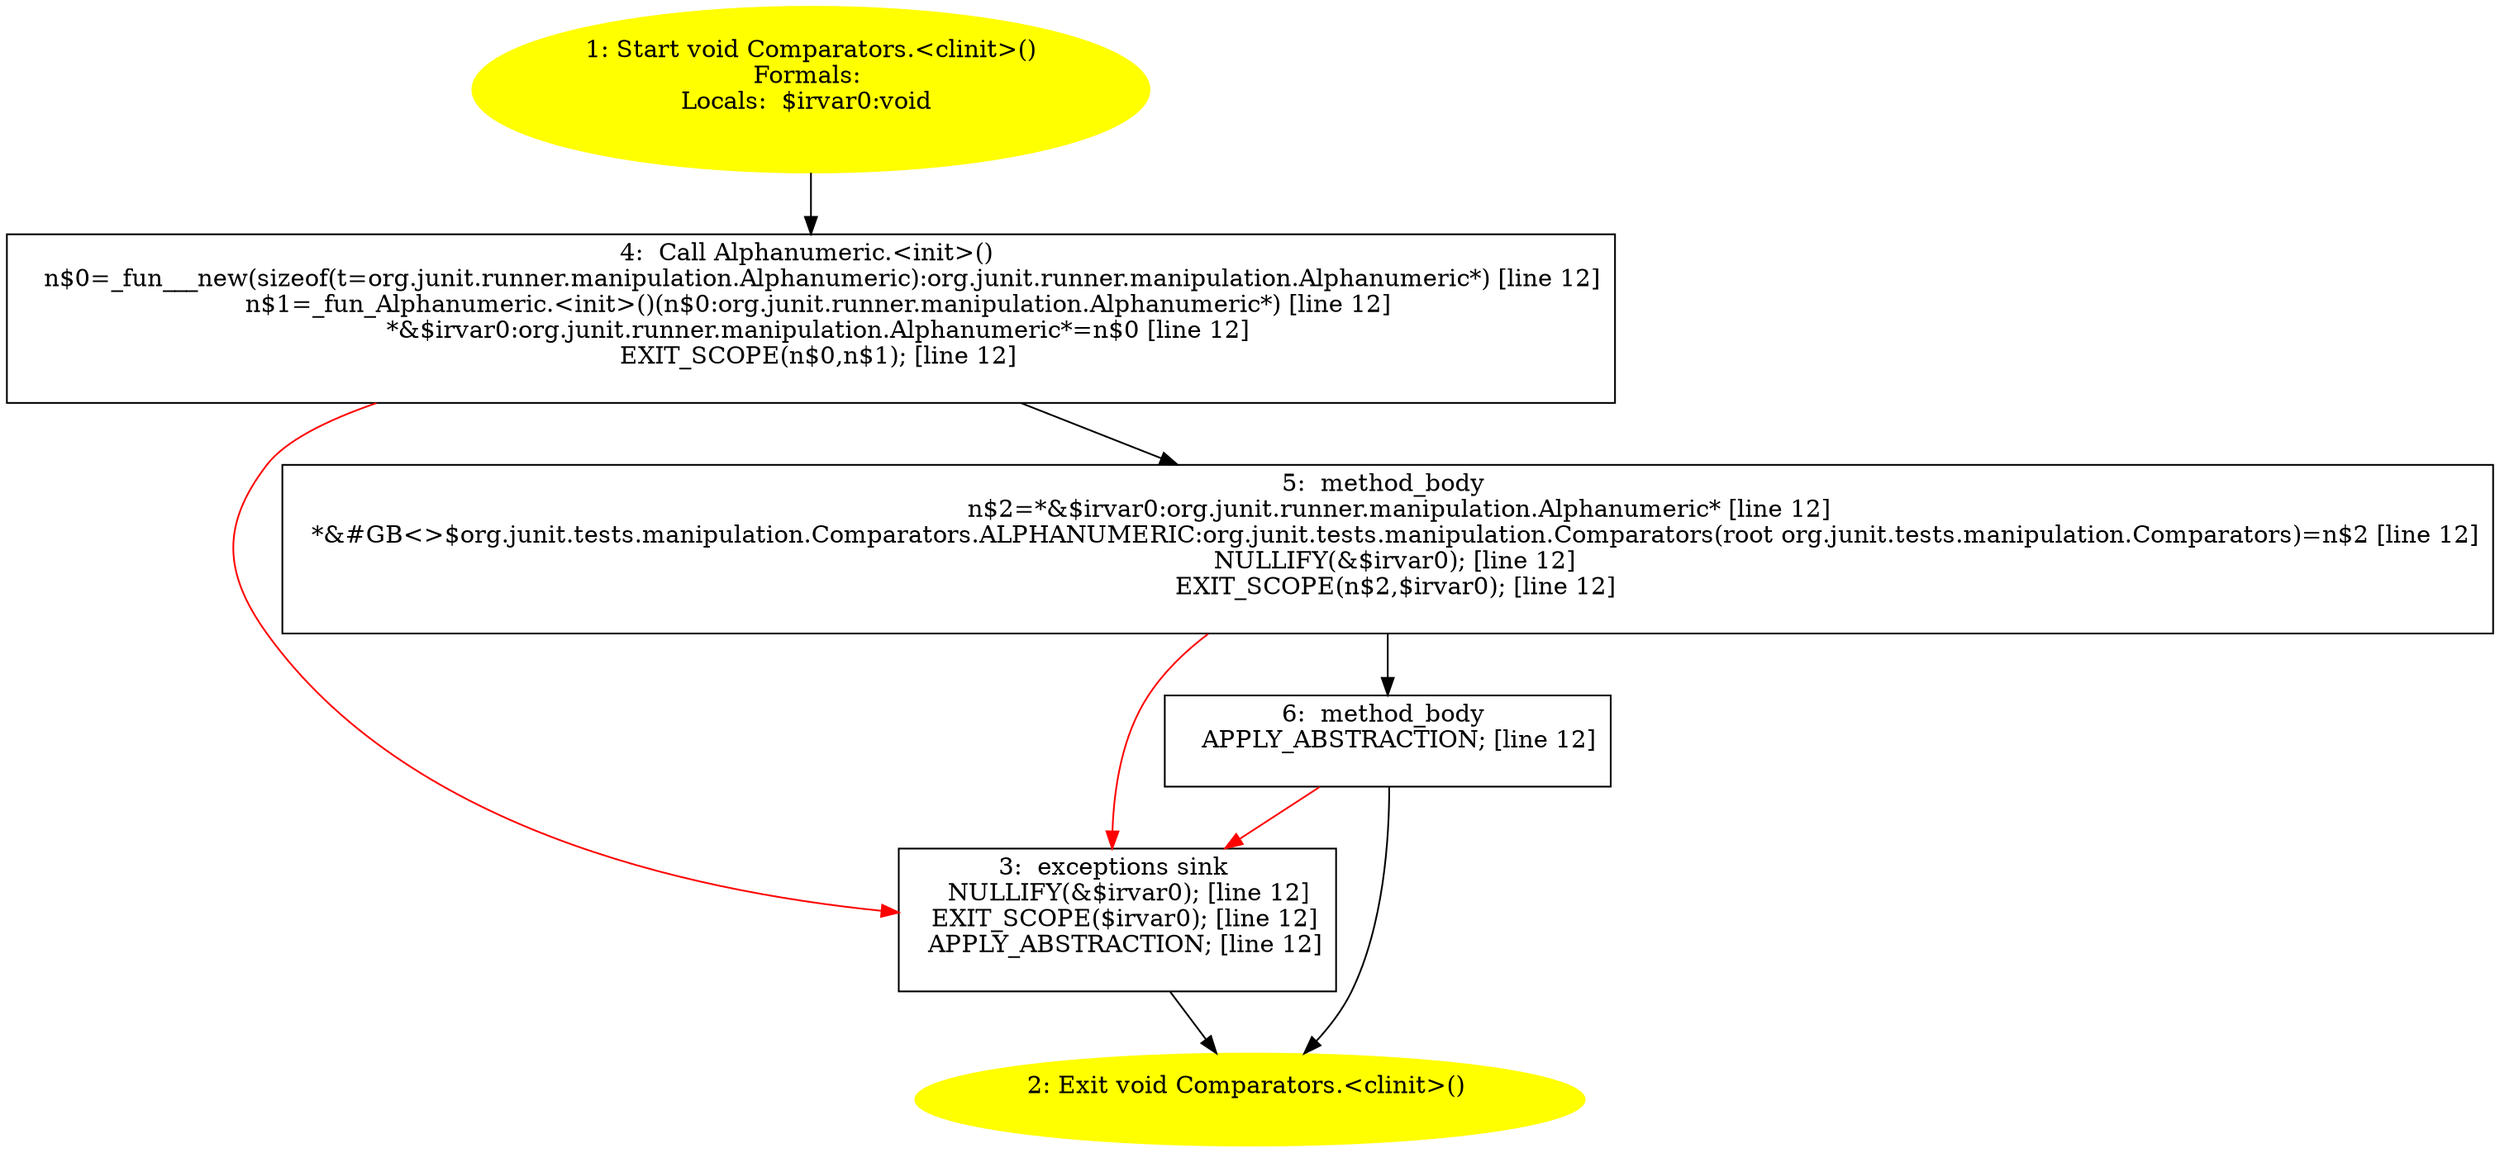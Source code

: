 /* @generated */
digraph cfg {
"org.junit.tests.manipulation.Comparators.<clinit>():void.58617e536340926900961984de642730_1" [label="1: Start void Comparators.<clinit>()\nFormals: \nLocals:  $irvar0:void \n  " color=yellow style=filled]
	

	 "org.junit.tests.manipulation.Comparators.<clinit>():void.58617e536340926900961984de642730_1" -> "org.junit.tests.manipulation.Comparators.<clinit>():void.58617e536340926900961984de642730_4" ;
"org.junit.tests.manipulation.Comparators.<clinit>():void.58617e536340926900961984de642730_2" [label="2: Exit void Comparators.<clinit>() \n  " color=yellow style=filled]
	

"org.junit.tests.manipulation.Comparators.<clinit>():void.58617e536340926900961984de642730_3" [label="3:  exceptions sink \n   NULLIFY(&$irvar0); [line 12]\n  EXIT_SCOPE($irvar0); [line 12]\n  APPLY_ABSTRACTION; [line 12]\n " shape="box"]
	

	 "org.junit.tests.manipulation.Comparators.<clinit>():void.58617e536340926900961984de642730_3" -> "org.junit.tests.manipulation.Comparators.<clinit>():void.58617e536340926900961984de642730_2" ;
"org.junit.tests.manipulation.Comparators.<clinit>():void.58617e536340926900961984de642730_4" [label="4:  Call Alphanumeric.<init>() \n   n$0=_fun___new(sizeof(t=org.junit.runner.manipulation.Alphanumeric):org.junit.runner.manipulation.Alphanumeric*) [line 12]\n  n$1=_fun_Alphanumeric.<init>()(n$0:org.junit.runner.manipulation.Alphanumeric*) [line 12]\n  *&$irvar0:org.junit.runner.manipulation.Alphanumeric*=n$0 [line 12]\n  EXIT_SCOPE(n$0,n$1); [line 12]\n " shape="box"]
	

	 "org.junit.tests.manipulation.Comparators.<clinit>():void.58617e536340926900961984de642730_4" -> "org.junit.tests.manipulation.Comparators.<clinit>():void.58617e536340926900961984de642730_5" ;
	 "org.junit.tests.manipulation.Comparators.<clinit>():void.58617e536340926900961984de642730_4" -> "org.junit.tests.manipulation.Comparators.<clinit>():void.58617e536340926900961984de642730_3" [color="red" ];
"org.junit.tests.manipulation.Comparators.<clinit>():void.58617e536340926900961984de642730_5" [label="5:  method_body \n   n$2=*&$irvar0:org.junit.runner.manipulation.Alphanumeric* [line 12]\n  *&#GB<>$org.junit.tests.manipulation.Comparators.ALPHANUMERIC:org.junit.tests.manipulation.Comparators(root org.junit.tests.manipulation.Comparators)=n$2 [line 12]\n  NULLIFY(&$irvar0); [line 12]\n  EXIT_SCOPE(n$2,$irvar0); [line 12]\n " shape="box"]
	

	 "org.junit.tests.manipulation.Comparators.<clinit>():void.58617e536340926900961984de642730_5" -> "org.junit.tests.manipulation.Comparators.<clinit>():void.58617e536340926900961984de642730_6" ;
	 "org.junit.tests.manipulation.Comparators.<clinit>():void.58617e536340926900961984de642730_5" -> "org.junit.tests.manipulation.Comparators.<clinit>():void.58617e536340926900961984de642730_3" [color="red" ];
"org.junit.tests.manipulation.Comparators.<clinit>():void.58617e536340926900961984de642730_6" [label="6:  method_body \n   APPLY_ABSTRACTION; [line 12]\n " shape="box"]
	

	 "org.junit.tests.manipulation.Comparators.<clinit>():void.58617e536340926900961984de642730_6" -> "org.junit.tests.manipulation.Comparators.<clinit>():void.58617e536340926900961984de642730_2" ;
	 "org.junit.tests.manipulation.Comparators.<clinit>():void.58617e536340926900961984de642730_6" -> "org.junit.tests.manipulation.Comparators.<clinit>():void.58617e536340926900961984de642730_3" [color="red" ];
}
